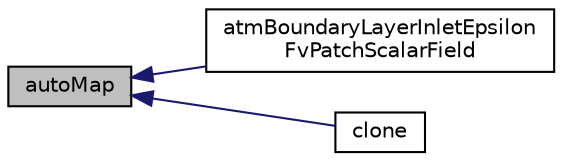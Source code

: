 digraph "autoMap"
{
  bgcolor="transparent";
  edge [fontname="Helvetica",fontsize="10",labelfontname="Helvetica",labelfontsize="10"];
  node [fontname="Helvetica",fontsize="10",shape=record];
  rankdir="LR";
  Node1 [label="autoMap",height=0.2,width=0.4,color="black", fillcolor="grey75", style="filled", fontcolor="black"];
  Node1 -> Node2 [dir="back",color="midnightblue",fontsize="10",style="solid",fontname="Helvetica"];
  Node2 [label="atmBoundaryLayerInletEpsilon\lFvPatchScalarField",height=0.2,width=0.4,color="black",URL="$a00072.html#ac8c0c1b571f766436016139f4b64c252",tooltip="Construct as copy setting internal field reference. "];
  Node1 -> Node3 [dir="back",color="midnightblue",fontsize="10",style="solid",fontname="Helvetica"];
  Node3 [label="clone",height=0.2,width=0.4,color="black",URL="$a00072.html#a8a53cadd8227f307947ec9c8750e5f11",tooltip="Construct and return a clone setting internal field reference. "];
}
